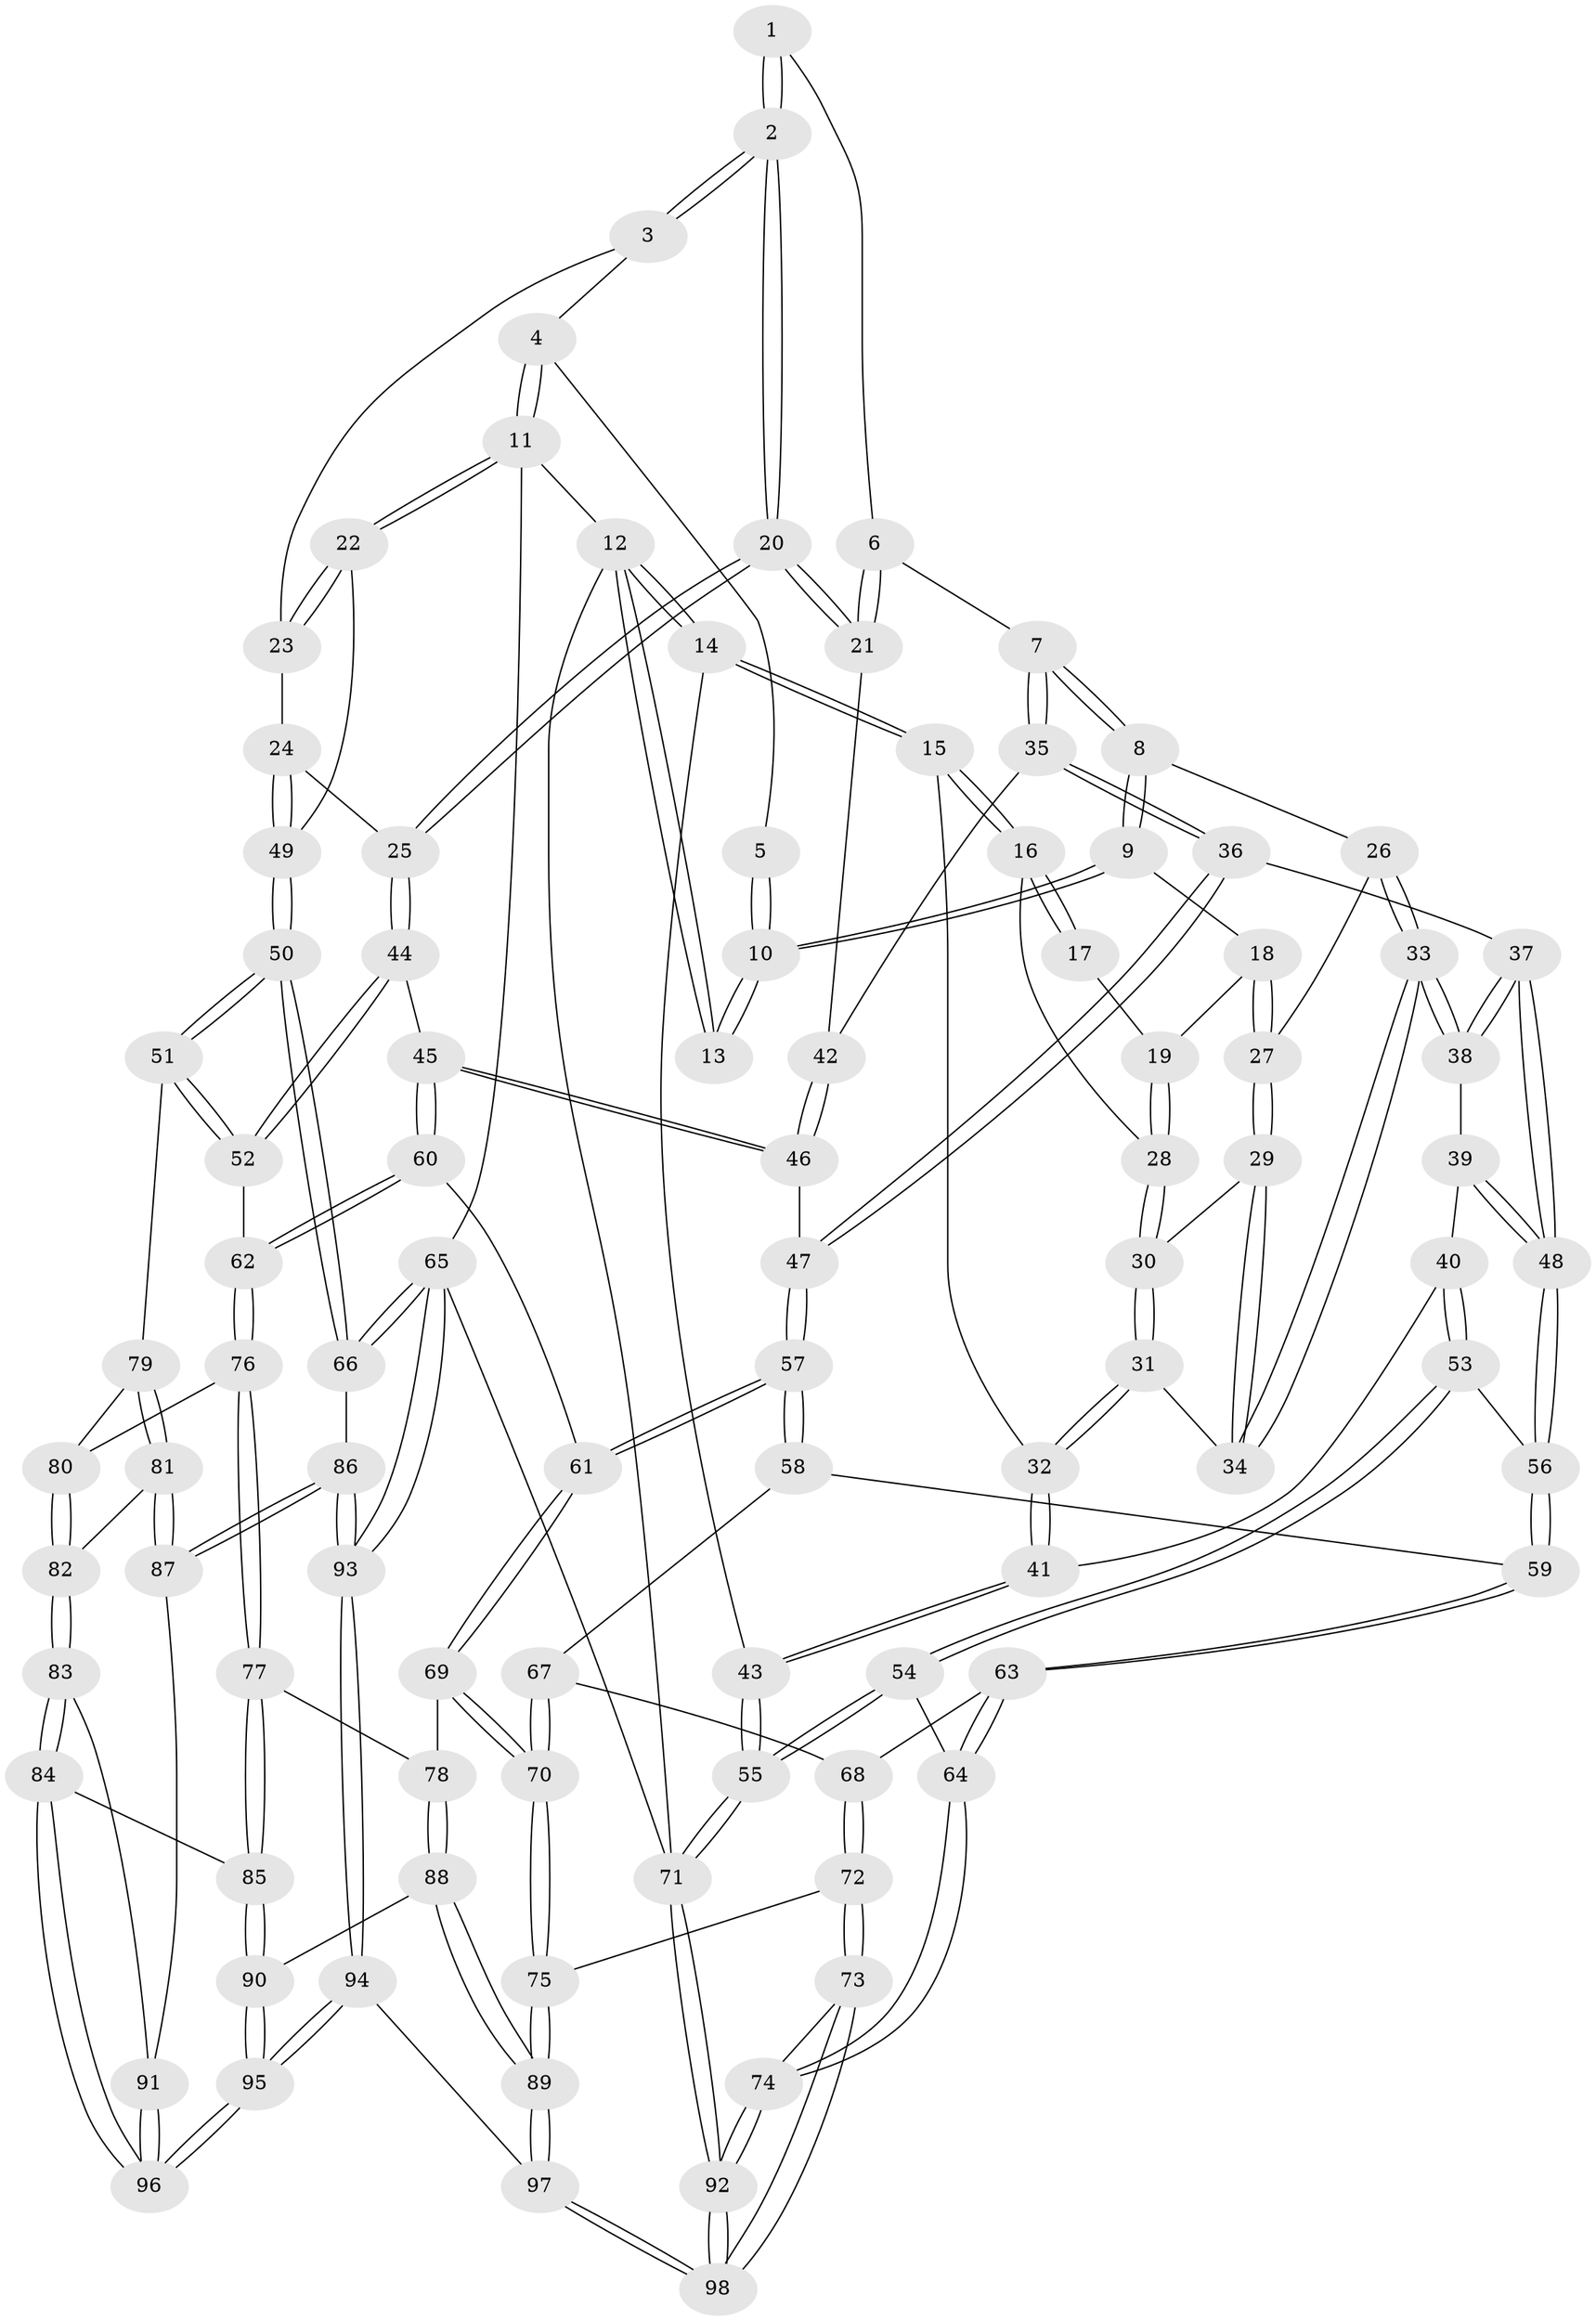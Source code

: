 // coarse degree distribution, {3: 0.07017543859649122, 6: 0.12280701754385964, 4: 0.43859649122807015, 5: 0.3508771929824561, 8: 0.017543859649122806}
// Generated by graph-tools (version 1.1) at 2025/42/03/06/25 10:42:26]
// undirected, 98 vertices, 242 edges
graph export_dot {
graph [start="1"]
  node [color=gray90,style=filled];
  1 [pos="+0.6502435890702283+0"];
  2 [pos="+0.7700407635185087+0.14075610206683478"];
  3 [pos="+0.8379078172463611+0.05570829074082642"];
  4 [pos="+0.9512350020975142+0"];
  5 [pos="+0.6390784006881336+0"];
  6 [pos="+0.6435160952796511+0"];
  7 [pos="+0.5217624699614725+0.24303336776333614"];
  8 [pos="+0.47399007905638474+0.19529343245685812"];
  9 [pos="+0.40290716963460604+0"];
  10 [pos="+0.39941950646422286+0"];
  11 [pos="+1+0"];
  12 [pos="+0+0"];
  13 [pos="+0.2712034535807794+0"];
  14 [pos="+0+0.029724345708007978"];
  15 [pos="+0.014220776097199479+0.15981637630388154"];
  16 [pos="+0.06395934416287147+0.14964550822170736"];
  17 [pos="+0.1847986398331391+0.015631132866347083"];
  18 [pos="+0.27508830375094157+0.1357936805415793"];
  19 [pos="+0.22993020332480607+0.14012740156542328"];
  20 [pos="+0.72542174162355+0.2944838121175938"];
  21 [pos="+0.7124603175947539+0.29255463264398335"];
  22 [pos="+1+0.25910710017516353"];
  23 [pos="+0.8803457272586204+0.12071800218976726"];
  24 [pos="+0.7723802352209985+0.3117759438381053"];
  25 [pos="+0.756479212259958+0.31278626383133545"];
  26 [pos="+0.3661063323452091+0.21271523696276365"];
  27 [pos="+0.31530765575644165+0.20314265799149978"];
  28 [pos="+0.18157589169093116+0.1854898183331047"];
  29 [pos="+0.2585128843378139+0.24626951079944143"];
  30 [pos="+0.19527245810452815+0.21459831070672697"];
  31 [pos="+0.15194006035317137+0.32553628507958143"];
  32 [pos="+0.1044568147047511+0.35185405537995623"];
  33 [pos="+0.29197298203982824+0.34723831677403544"];
  34 [pos="+0.2740773763704336+0.33178545614407606"];
  35 [pos="+0.5557132926472697+0.2960261696054326"];
  36 [pos="+0.42910189975546525+0.42110547544984195"];
  37 [pos="+0.4042753214631772+0.42483282077210277"];
  38 [pos="+0.3064751002167537+0.36977696884725714"];
  39 [pos="+0.1980166315841896+0.4403025658011561"];
  40 [pos="+0.13572341172182412+0.44762216811792443"];
  41 [pos="+0.09918449859839026+0.3680106646100947"];
  42 [pos="+0.5715168333441479+0.2987081398283954"];
  43 [pos="+0+0.4384260674370814"];
  44 [pos="+0.7595803115295493+0.4610231274726651"];
  45 [pos="+0.6677284993065864+0.574418793973077"];
  46 [pos="+0.6124362650964444+0.5312810616935951"];
  47 [pos="+0.48619204913348973+0.5466533138648251"];
  48 [pos="+0.31119892713478464+0.534096904888334"];
  49 [pos="+1+0.32473546277025134"];
  50 [pos="+1+0.606740126356628"];
  51 [pos="+1+0.6236440969782867"];
  52 [pos="+0.8780196611292918+0.5957573060051912"];
  53 [pos="+0.12287765958563189+0.5095098991833131"];
  54 [pos="+0.0065858411370178045+0.6588452529892918"];
  55 [pos="+0+0.6626582394242819"];
  56 [pos="+0.29544887710589757+0.5705981440634776"];
  57 [pos="+0.48501460685492004+0.6141973806943231"];
  58 [pos="+0.4590886132985047+0.6204999352953428"];
  59 [pos="+0.2967683975606952+0.5998774637146922"];
  60 [pos="+0.6676376286703077+0.6144461870097148"];
  61 [pos="+0.5264015232720106+0.6671309227962288"];
  62 [pos="+0.7243285407240091+0.6760772013157204"];
  63 [pos="+0.28594220279734117+0.6302242553758197"];
  64 [pos="+0.15321362201030234+0.7393435260111452"];
  65 [pos="+1+1"];
  66 [pos="+1+0.6861797069119896"];
  67 [pos="+0.402080834180074+0.67608136892429"];
  68 [pos="+0.34166079698507795+0.6815106761638441"];
  69 [pos="+0.5223836295306751+0.7225693107024306"];
  70 [pos="+0.4556102733123949+0.8273072439487467"];
  71 [pos="+0+1"];
  72 [pos="+0.3986250678835779+0.8441812711337587"];
  73 [pos="+0.30394563332124125+0.8803213449039924"];
  74 [pos="+0.15963348021311335+0.7530464657226256"];
  75 [pos="+0.44941309680962316+0.8405488144669823"];
  76 [pos="+0.7249343885515956+0.7192869046361751"];
  77 [pos="+0.6811013932302891+0.764839502196357"];
  78 [pos="+0.6471987127619471+0.7641437058154159"];
  79 [pos="+0.9454795410104853+0.6815057115000979"];
  80 [pos="+0.7344295401896606+0.726003021530421"];
  81 [pos="+0.838566016040895+0.7784958120769833"];
  82 [pos="+0.8062663767641081+0.7814765246926042"];
  83 [pos="+0.7790993281601274+0.8862654659174662"];
  84 [pos="+0.772596392020968+0.8963060165925751"];
  85 [pos="+0.6812586952704742+0.8296494683003381"];
  86 [pos="+0.9529077839428357+0.8628334110012644"];
  87 [pos="+0.9011166224264966+0.853725513363546"];
  88 [pos="+0.5413896564739901+0.8781655726561282"];
  89 [pos="+0.47827153512369125+0.8679160457021889"];
  90 [pos="+0.6109606107261955+0.9043918587801413"];
  91 [pos="+0.8929363286755168+0.8592832838084263"];
  92 [pos="+0+1"];
  93 [pos="+0.8672406615040054+1"];
  94 [pos="+0.781840110987813+1"];
  95 [pos="+0.7630280101207063+1"];
  96 [pos="+0.7704748240388261+1"];
  97 [pos="+0.5083268543656813+1"];
  98 [pos="+0.18864733448353949+1"];
  1 -- 2;
  1 -- 2;
  1 -- 6;
  2 -- 3;
  2 -- 3;
  2 -- 20;
  2 -- 20;
  3 -- 4;
  3 -- 23;
  4 -- 5;
  4 -- 11;
  4 -- 11;
  5 -- 10;
  5 -- 10;
  6 -- 7;
  6 -- 21;
  6 -- 21;
  7 -- 8;
  7 -- 8;
  7 -- 35;
  7 -- 35;
  8 -- 9;
  8 -- 9;
  8 -- 26;
  9 -- 10;
  9 -- 10;
  9 -- 18;
  10 -- 13;
  10 -- 13;
  11 -- 12;
  11 -- 22;
  11 -- 22;
  11 -- 65;
  12 -- 13;
  12 -- 13;
  12 -- 14;
  12 -- 14;
  12 -- 71;
  14 -- 15;
  14 -- 15;
  14 -- 43;
  15 -- 16;
  15 -- 16;
  15 -- 32;
  16 -- 17;
  16 -- 17;
  16 -- 28;
  17 -- 19;
  18 -- 19;
  18 -- 27;
  18 -- 27;
  19 -- 28;
  19 -- 28;
  20 -- 21;
  20 -- 21;
  20 -- 25;
  20 -- 25;
  21 -- 42;
  22 -- 23;
  22 -- 23;
  22 -- 49;
  23 -- 24;
  24 -- 25;
  24 -- 49;
  24 -- 49;
  25 -- 44;
  25 -- 44;
  26 -- 27;
  26 -- 33;
  26 -- 33;
  27 -- 29;
  27 -- 29;
  28 -- 30;
  28 -- 30;
  29 -- 30;
  29 -- 34;
  29 -- 34;
  30 -- 31;
  30 -- 31;
  31 -- 32;
  31 -- 32;
  31 -- 34;
  32 -- 41;
  32 -- 41;
  33 -- 34;
  33 -- 34;
  33 -- 38;
  33 -- 38;
  35 -- 36;
  35 -- 36;
  35 -- 42;
  36 -- 37;
  36 -- 47;
  36 -- 47;
  37 -- 38;
  37 -- 38;
  37 -- 48;
  37 -- 48;
  38 -- 39;
  39 -- 40;
  39 -- 48;
  39 -- 48;
  40 -- 41;
  40 -- 53;
  40 -- 53;
  41 -- 43;
  41 -- 43;
  42 -- 46;
  42 -- 46;
  43 -- 55;
  43 -- 55;
  44 -- 45;
  44 -- 52;
  44 -- 52;
  45 -- 46;
  45 -- 46;
  45 -- 60;
  45 -- 60;
  46 -- 47;
  47 -- 57;
  47 -- 57;
  48 -- 56;
  48 -- 56;
  49 -- 50;
  49 -- 50;
  50 -- 51;
  50 -- 51;
  50 -- 66;
  50 -- 66;
  51 -- 52;
  51 -- 52;
  51 -- 79;
  52 -- 62;
  53 -- 54;
  53 -- 54;
  53 -- 56;
  54 -- 55;
  54 -- 55;
  54 -- 64;
  55 -- 71;
  55 -- 71;
  56 -- 59;
  56 -- 59;
  57 -- 58;
  57 -- 58;
  57 -- 61;
  57 -- 61;
  58 -- 59;
  58 -- 67;
  59 -- 63;
  59 -- 63;
  60 -- 61;
  60 -- 62;
  60 -- 62;
  61 -- 69;
  61 -- 69;
  62 -- 76;
  62 -- 76;
  63 -- 64;
  63 -- 64;
  63 -- 68;
  64 -- 74;
  64 -- 74;
  65 -- 66;
  65 -- 66;
  65 -- 93;
  65 -- 93;
  65 -- 71;
  66 -- 86;
  67 -- 68;
  67 -- 70;
  67 -- 70;
  68 -- 72;
  68 -- 72;
  69 -- 70;
  69 -- 70;
  69 -- 78;
  70 -- 75;
  70 -- 75;
  71 -- 92;
  71 -- 92;
  72 -- 73;
  72 -- 73;
  72 -- 75;
  73 -- 74;
  73 -- 98;
  73 -- 98;
  74 -- 92;
  74 -- 92;
  75 -- 89;
  75 -- 89;
  76 -- 77;
  76 -- 77;
  76 -- 80;
  77 -- 78;
  77 -- 85;
  77 -- 85;
  78 -- 88;
  78 -- 88;
  79 -- 80;
  79 -- 81;
  79 -- 81;
  80 -- 82;
  80 -- 82;
  81 -- 82;
  81 -- 87;
  81 -- 87;
  82 -- 83;
  82 -- 83;
  83 -- 84;
  83 -- 84;
  83 -- 91;
  84 -- 85;
  84 -- 96;
  84 -- 96;
  85 -- 90;
  85 -- 90;
  86 -- 87;
  86 -- 87;
  86 -- 93;
  86 -- 93;
  87 -- 91;
  88 -- 89;
  88 -- 89;
  88 -- 90;
  89 -- 97;
  89 -- 97;
  90 -- 95;
  90 -- 95;
  91 -- 96;
  91 -- 96;
  92 -- 98;
  92 -- 98;
  93 -- 94;
  93 -- 94;
  94 -- 95;
  94 -- 95;
  94 -- 97;
  95 -- 96;
  95 -- 96;
  97 -- 98;
  97 -- 98;
}
